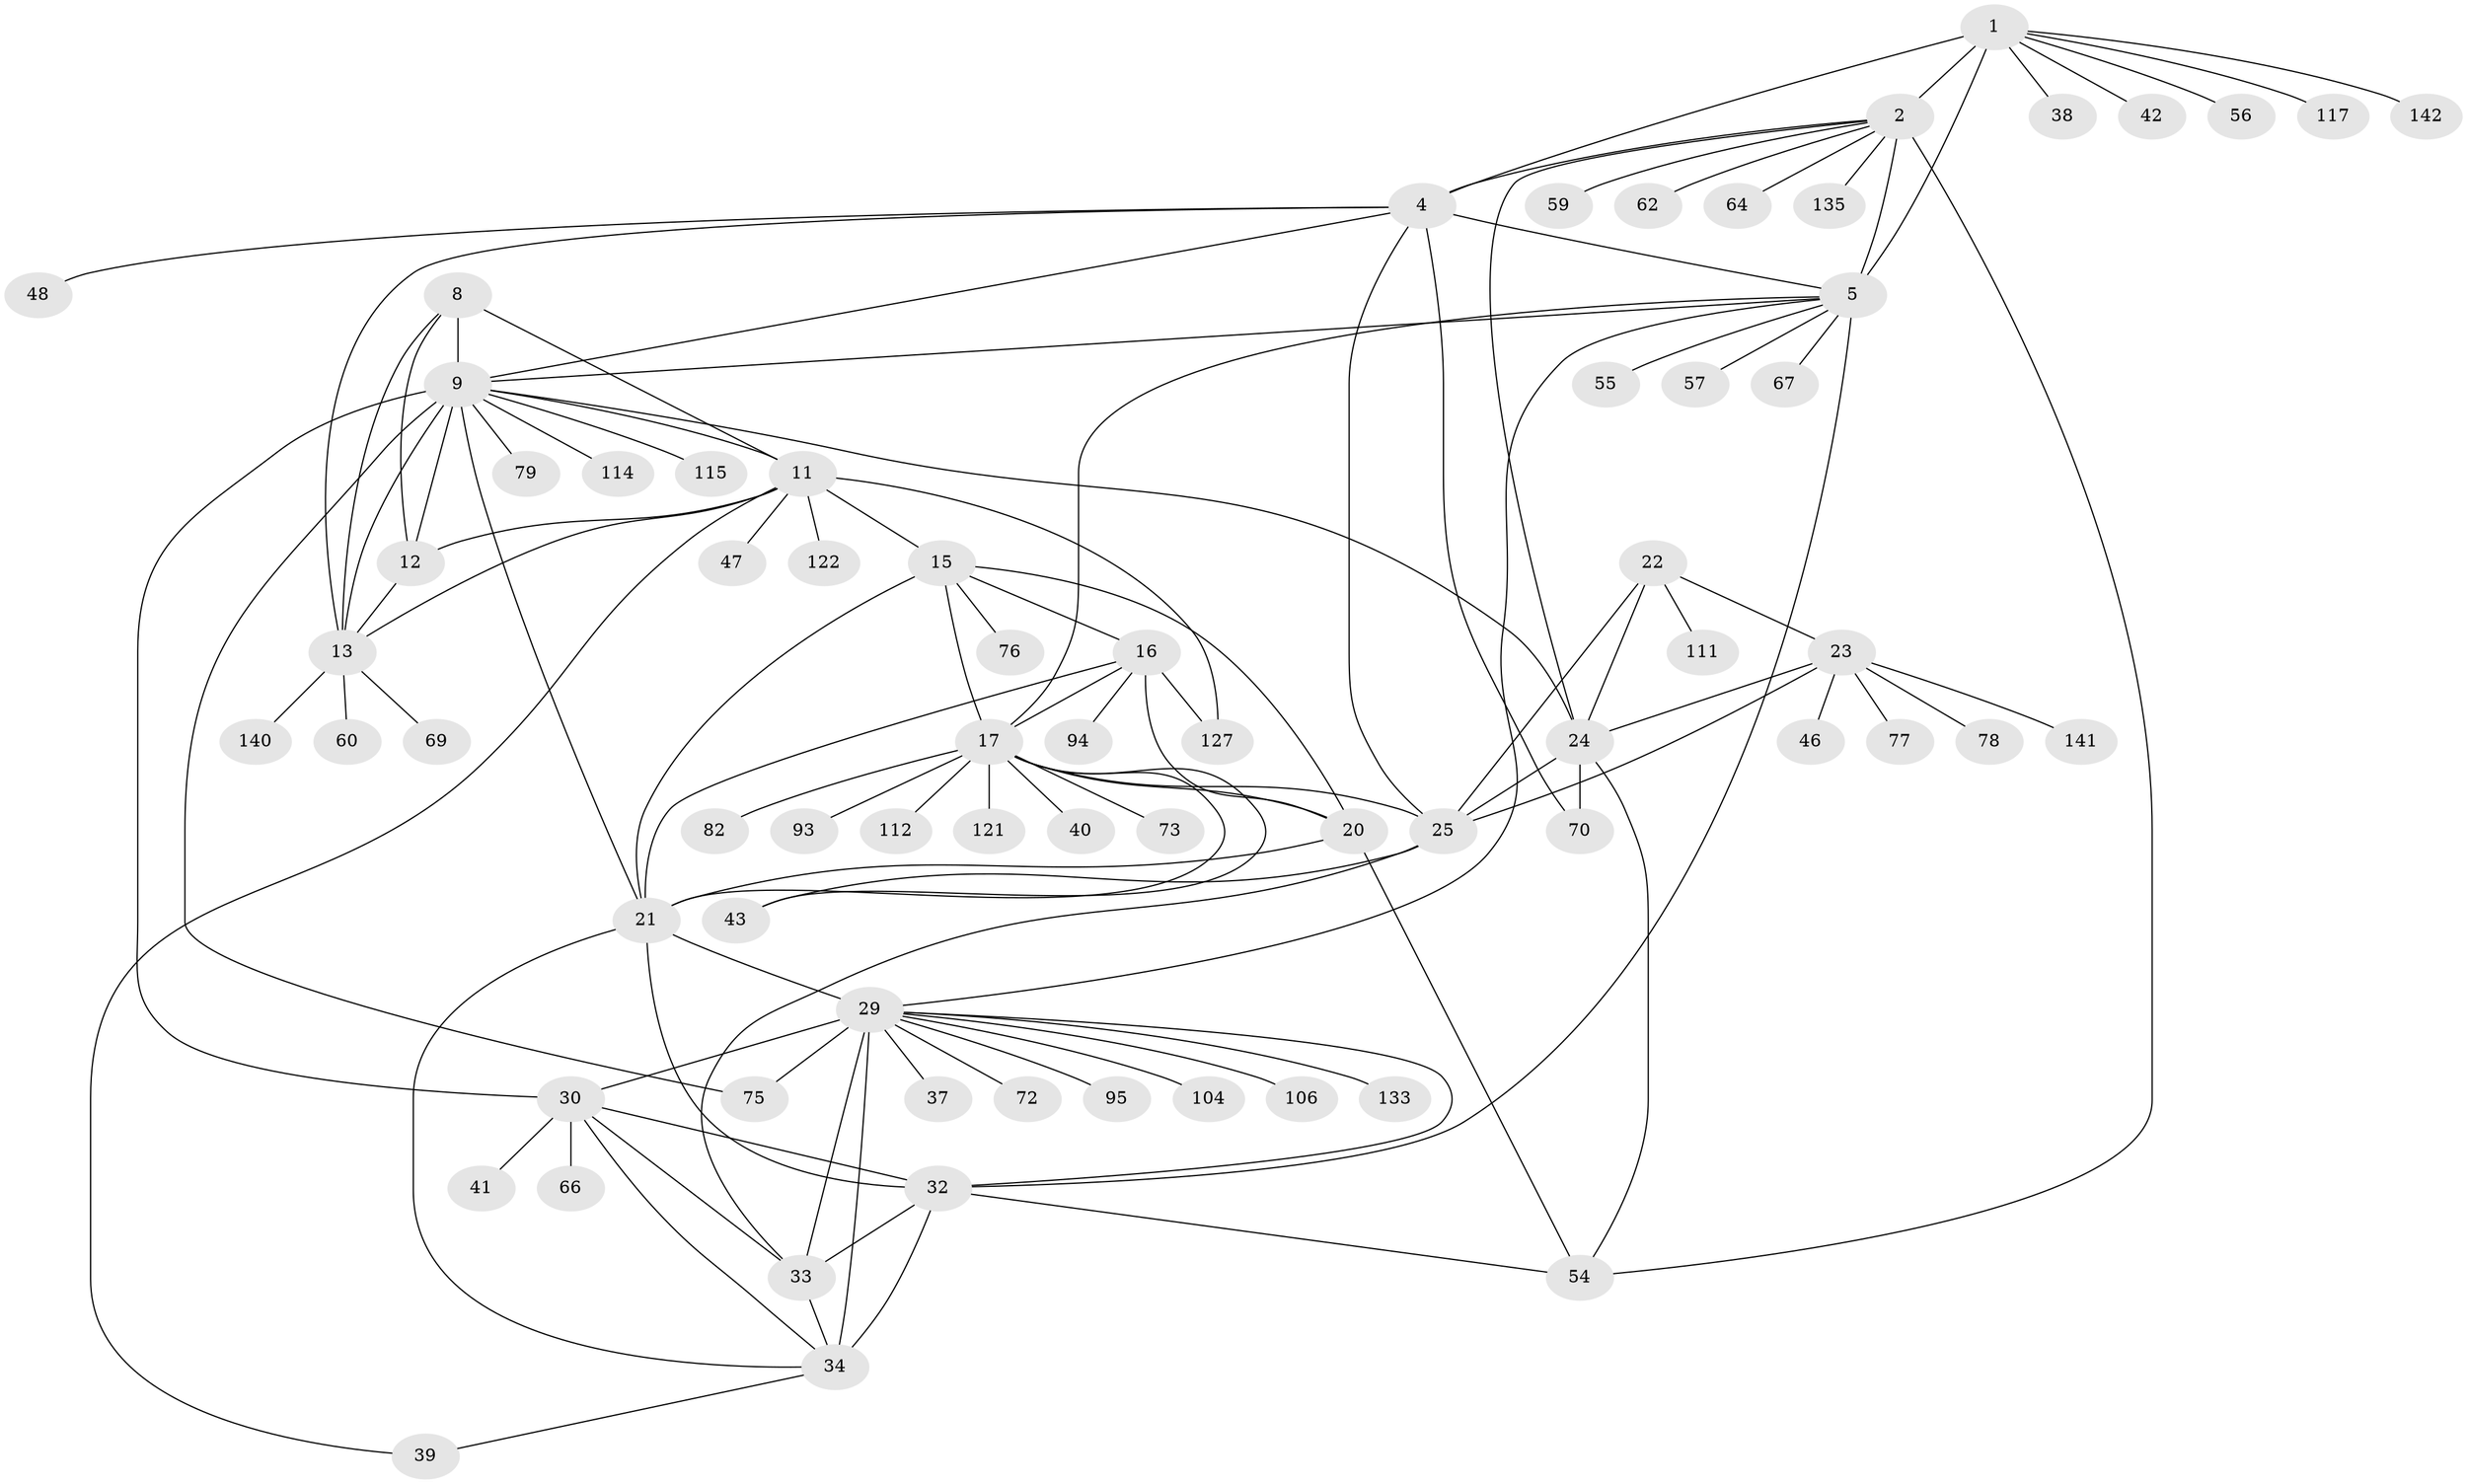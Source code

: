 // original degree distribution, {11: 0.04225352112676056, 9: 0.028169014084507043, 8: 0.04929577464788732, 12: 0.028169014084507043, 10: 0.04225352112676056, 7: 0.02112676056338028, 6: 0.014084507042253521, 14: 0.014084507042253521, 13: 0.007042253521126761, 1: 0.5915492957746479, 2: 0.13380281690140844, 3: 0.02112676056338028, 5: 0.007042253521126761}
// Generated by graph-tools (version 1.1) at 2025/19/03/04/25 18:19:52]
// undirected, 71 vertices, 115 edges
graph export_dot {
graph [start="1"]
  node [color=gray90,style=filled];
  1;
  2 [super="+3"];
  4;
  5 [super="+86+125+7"];
  8 [super="+71"];
  9 [super="+74+10"];
  11;
  12;
  13;
  15 [super="+19+84"];
  16;
  17 [super="+18"];
  20 [super="+91+123+116+136"];
  21 [super="+45+137+119+139+97+98"];
  22;
  23;
  24 [super="+28"];
  25 [super="+105+120+44+26"];
  29 [super="+31"];
  30;
  32 [super="+61+49+131"];
  33 [super="+100+89+36"];
  34 [super="+124+126+83+87+35"];
  37;
  38 [super="+107"];
  39;
  40;
  41;
  42;
  43;
  46 [super="+128"];
  47 [super="+108"];
  48;
  54 [super="+85+65"];
  55;
  56 [super="+63"];
  57;
  59;
  60;
  62;
  64;
  66;
  67;
  69;
  70;
  72;
  73;
  75;
  76;
  77;
  78;
  79;
  82;
  93;
  94;
  95;
  104 [super="+113"];
  106;
  111;
  112;
  114;
  115;
  117;
  121;
  122;
  127;
  133;
  135;
  140;
  141;
  142;
  1 -- 2 [weight=3];
  1 -- 4;
  1 -- 5 [weight=2];
  1 -- 38;
  1 -- 42;
  1 -- 56;
  1 -- 117;
  1 -- 142;
  2 -- 4 [weight=3];
  2 -- 5 [weight=6];
  2 -- 59;
  2 -- 62;
  2 -- 135;
  2 -- 64;
  2 -- 54;
  2 -- 24 [weight=2];
  4 -- 5 [weight=2];
  4 -- 13;
  4 -- 48;
  4 -- 70;
  4 -- 25;
  4 -- 9;
  5 -- 32;
  5 -- 55;
  5 -- 57;
  5 -- 9;
  5 -- 17;
  5 -- 67;
  5 -- 29;
  8 -- 9 [weight=3];
  8 -- 11;
  8 -- 12;
  8 -- 13;
  9 -- 11 [weight=3];
  9 -- 12 [weight=3];
  9 -- 13 [weight=3];
  9 -- 75;
  9 -- 79;
  9 -- 114;
  9 -- 115;
  9 -- 21;
  9 -- 24;
  9 -- 30;
  11 -- 12;
  11 -- 13;
  11 -- 39;
  11 -- 47;
  11 -- 122;
  11 -- 127;
  11 -- 15;
  12 -- 13;
  13 -- 60;
  13 -- 69;
  13 -- 140;
  15 -- 16 [weight=2];
  15 -- 17 [weight=4];
  15 -- 20 [weight=2];
  15 -- 21 [weight=2];
  15 -- 76;
  16 -- 17 [weight=2];
  16 -- 20;
  16 -- 21;
  16 -- 94;
  16 -- 127;
  17 -- 20 [weight=2];
  17 -- 21 [weight=2];
  17 -- 25;
  17 -- 40;
  17 -- 93;
  17 -- 121;
  17 -- 73;
  17 -- 43;
  17 -- 112;
  17 -- 82;
  20 -- 21;
  20 -- 54;
  21 -- 34;
  21 -- 32;
  21 -- 29;
  22 -- 23;
  22 -- 24 [weight=2];
  22 -- 25 [weight=3];
  22 -- 111;
  23 -- 24 [weight=2];
  23 -- 25 [weight=3];
  23 -- 46;
  23 -- 77;
  23 -- 78;
  23 -- 141;
  24 -- 25 [weight=6];
  24 -- 70;
  24 -- 54;
  25 -- 33;
  25 -- 43;
  29 -- 30 [weight=2];
  29 -- 32 [weight=2];
  29 -- 33 [weight=2];
  29 -- 34 [weight=4];
  29 -- 37;
  29 -- 72;
  29 -- 133;
  29 -- 104;
  29 -- 106;
  29 -- 75;
  29 -- 95;
  30 -- 32;
  30 -- 33;
  30 -- 34 [weight=2];
  30 -- 41;
  30 -- 66;
  32 -- 33;
  32 -- 34 [weight=2];
  32 -- 54;
  33 -- 34 [weight=2];
  34 -- 39;
}
